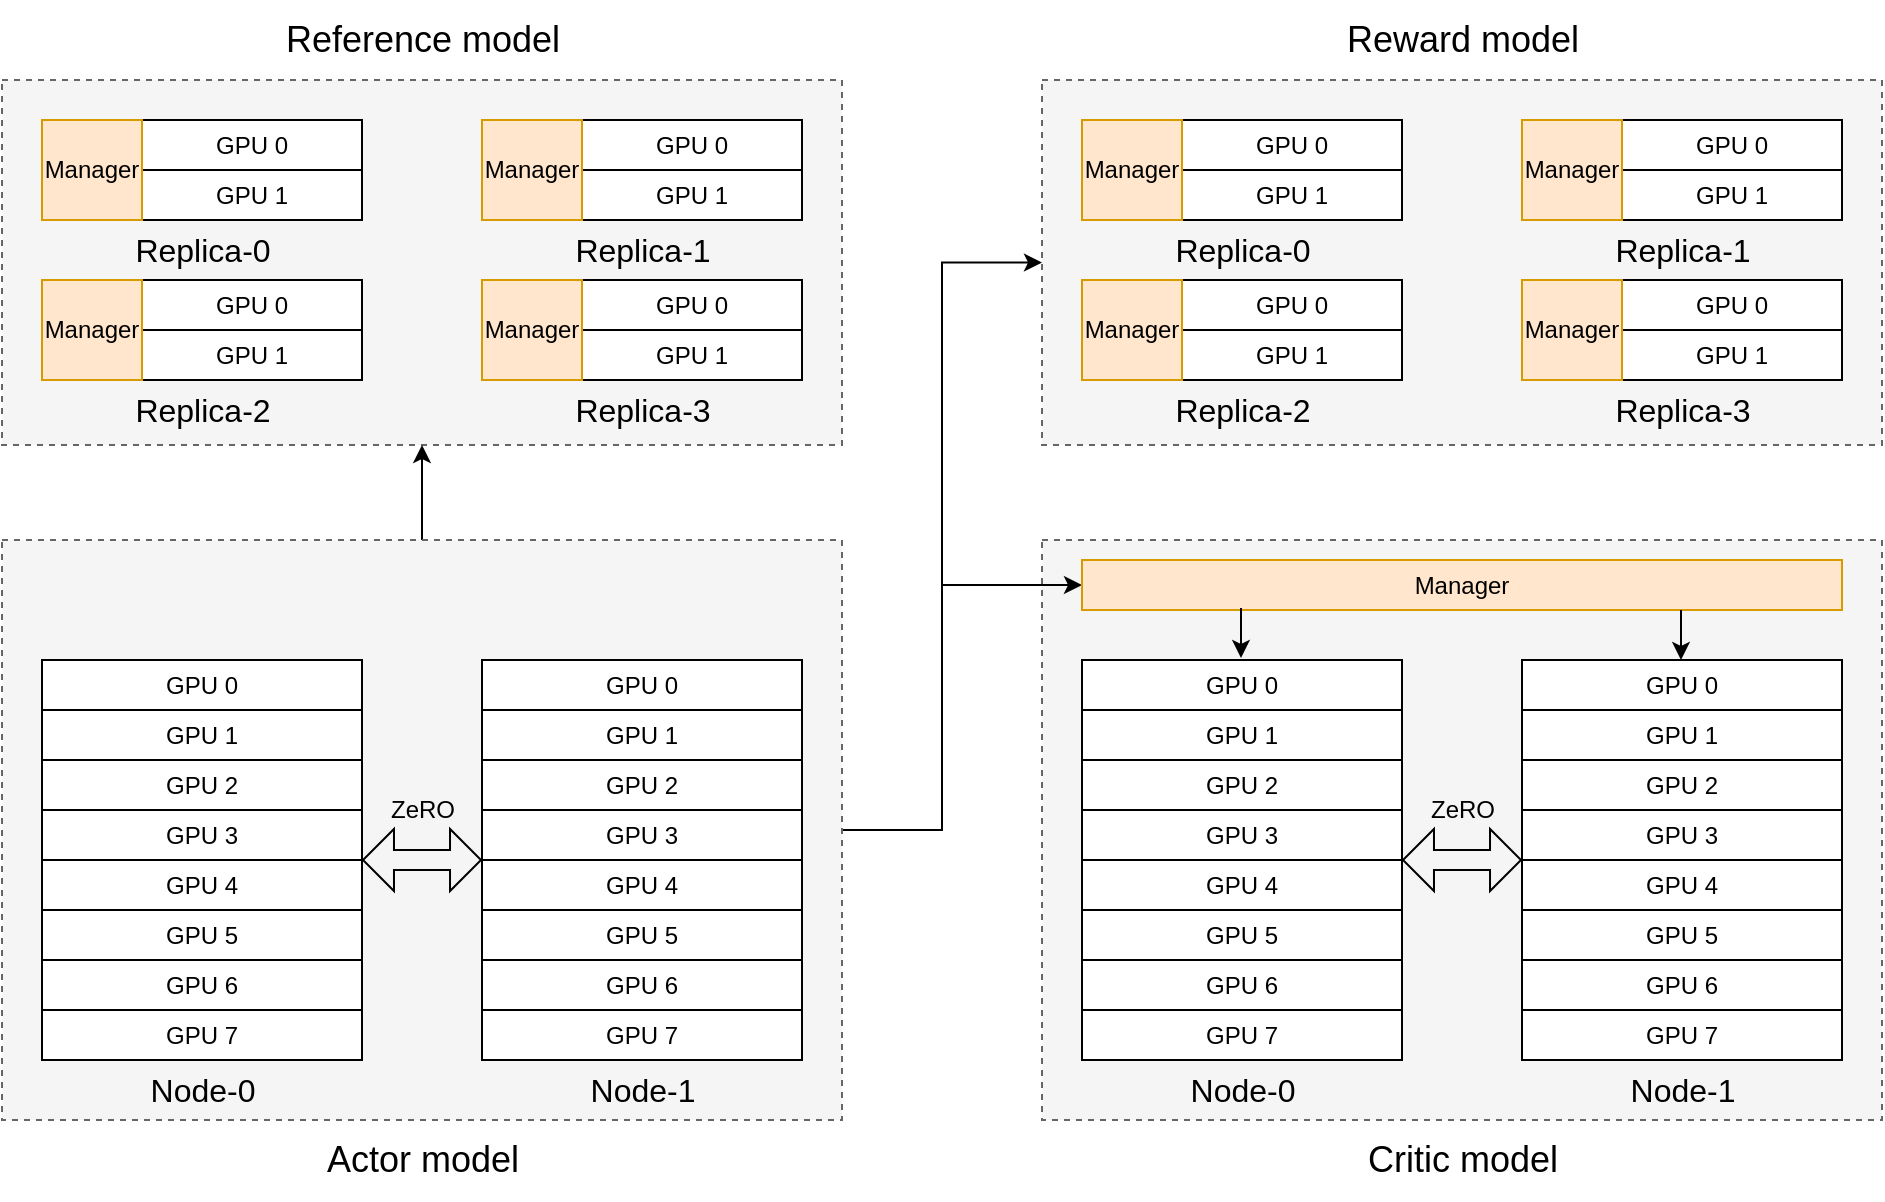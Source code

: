 <mxfile version="21.7.5" type="github">
  <diagram name="第 1 页" id="d6MRnxnYvq7cuz7WkpIe">
    <mxGraphModel dx="1026" dy="655" grid="1" gridSize="10" guides="1" tooltips="1" connect="1" arrows="1" fold="1" page="1" pageScale="1" pageWidth="827" pageHeight="1169" math="0" shadow="0">
      <root>
        <mxCell id="0" />
        <mxCell id="1" parent="0" />
        <mxCell id="ac_ZkZ3lXmVVRXRC2ynP-134" value="" style="rounded=0;whiteSpace=wrap;html=1;fillColor=#f5f5f5;dashed=1;fontColor=#333333;strokeColor=#666666;" vertex="1" parent="1">
          <mxGeometry x="80" y="350" width="420" height="182.5" as="geometry" />
        </mxCell>
        <mxCell id="ac_ZkZ3lXmVVRXRC2ynP-152" value="" style="rounded=0;whiteSpace=wrap;html=1;fillColor=#f5f5f5;dashed=1;fontColor=#333333;strokeColor=#666666;" vertex="1" parent="1">
          <mxGeometry x="600" y="350" width="420" height="182.5" as="geometry" />
        </mxCell>
        <mxCell id="ac_ZkZ3lXmVVRXRC2ynP-94" value="" style="rounded=0;whiteSpace=wrap;html=1;fillColor=#f5f5f5;dashed=1;fontColor=#333333;strokeColor=#666666;" vertex="1" parent="1">
          <mxGeometry x="600" y="580" width="420" height="290" as="geometry" />
        </mxCell>
        <mxCell id="ac_ZkZ3lXmVVRXRC2ynP-153" style="edgeStyle=orthogonalEdgeStyle;rounded=0;orthogonalLoop=1;jettySize=auto;html=1;exitX=0.5;exitY=0;exitDx=0;exitDy=0;entryX=0.5;entryY=1;entryDx=0;entryDy=0;" edge="1" parent="1" source="ac_ZkZ3lXmVVRXRC2ynP-26" target="ac_ZkZ3lXmVVRXRC2ynP-134">
          <mxGeometry relative="1" as="geometry" />
        </mxCell>
        <mxCell id="ac_ZkZ3lXmVVRXRC2ynP-154" style="edgeStyle=orthogonalEdgeStyle;rounded=0;orthogonalLoop=1;jettySize=auto;html=1;exitX=1;exitY=0.5;exitDx=0;exitDy=0;entryX=0;entryY=0.5;entryDx=0;entryDy=0;" edge="1" parent="1" source="ac_ZkZ3lXmVVRXRC2ynP-26" target="ac_ZkZ3lXmVVRXRC2ynP-152">
          <mxGeometry relative="1" as="geometry" />
        </mxCell>
        <mxCell id="ac_ZkZ3lXmVVRXRC2ynP-156" style="edgeStyle=orthogonalEdgeStyle;rounded=0;orthogonalLoop=1;jettySize=auto;html=1;exitX=1;exitY=0.5;exitDx=0;exitDy=0;entryX=0;entryY=0.5;entryDx=0;entryDy=0;" edge="1" parent="1" source="ac_ZkZ3lXmVVRXRC2ynP-26" target="ac_ZkZ3lXmVVRXRC2ynP-155">
          <mxGeometry relative="1" as="geometry">
            <Array as="points">
              <mxPoint x="550" y="725" />
              <mxPoint x="550" y="603" />
            </Array>
          </mxGeometry>
        </mxCell>
        <mxCell id="ac_ZkZ3lXmVVRXRC2ynP-26" value="" style="rounded=0;whiteSpace=wrap;html=1;fillColor=#f5f5f5;dashed=1;fontColor=#333333;strokeColor=#666666;" vertex="1" parent="1">
          <mxGeometry x="80" y="580" width="420" height="290" as="geometry" />
        </mxCell>
        <mxCell id="ac_ZkZ3lXmVVRXRC2ynP-10" value="" style="group" vertex="1" connectable="0" parent="1">
          <mxGeometry x="100" y="640" width="160" height="200" as="geometry" />
        </mxCell>
        <mxCell id="ac_ZkZ3lXmVVRXRC2ynP-1" value="GPU 0" style="rounded=0;whiteSpace=wrap;html=1;movable=1;resizable=1;rotatable=1;deletable=1;editable=1;locked=0;connectable=1;" vertex="1" parent="ac_ZkZ3lXmVVRXRC2ynP-10">
          <mxGeometry width="160" height="25" as="geometry" />
        </mxCell>
        <mxCell id="ac_ZkZ3lXmVVRXRC2ynP-2" value="GPU 1" style="rounded=0;whiteSpace=wrap;html=1;movable=1;resizable=1;rotatable=1;deletable=1;editable=1;locked=0;connectable=1;" vertex="1" parent="ac_ZkZ3lXmVVRXRC2ynP-10">
          <mxGeometry y="25" width="160" height="25" as="geometry" />
        </mxCell>
        <mxCell id="ac_ZkZ3lXmVVRXRC2ynP-3" value="GPU 2" style="rounded=0;whiteSpace=wrap;html=1;movable=1;resizable=1;rotatable=1;deletable=1;editable=1;locked=0;connectable=1;" vertex="1" parent="ac_ZkZ3lXmVVRXRC2ynP-10">
          <mxGeometry y="50" width="160" height="25" as="geometry" />
        </mxCell>
        <mxCell id="ac_ZkZ3lXmVVRXRC2ynP-4" value="GPU 3" style="rounded=0;whiteSpace=wrap;html=1;movable=1;resizable=1;rotatable=1;deletable=1;editable=1;locked=0;connectable=1;" vertex="1" parent="ac_ZkZ3lXmVVRXRC2ynP-10">
          <mxGeometry y="75" width="160" height="25" as="geometry" />
        </mxCell>
        <mxCell id="ac_ZkZ3lXmVVRXRC2ynP-5" value="GPU 4" style="rounded=0;whiteSpace=wrap;html=1;movable=1;resizable=1;rotatable=1;deletable=1;editable=1;locked=0;connectable=1;" vertex="1" parent="ac_ZkZ3lXmVVRXRC2ynP-10">
          <mxGeometry y="100" width="160" height="25" as="geometry" />
        </mxCell>
        <mxCell id="ac_ZkZ3lXmVVRXRC2ynP-6" value="GPU 5" style="rounded=0;whiteSpace=wrap;html=1;movable=1;resizable=1;rotatable=1;deletable=1;editable=1;locked=0;connectable=1;" vertex="1" parent="ac_ZkZ3lXmVVRXRC2ynP-10">
          <mxGeometry y="125" width="160" height="25" as="geometry" />
        </mxCell>
        <mxCell id="ac_ZkZ3lXmVVRXRC2ynP-7" value="GPU 6" style="rounded=0;whiteSpace=wrap;html=1;movable=1;resizable=1;rotatable=1;deletable=1;editable=1;locked=0;connectable=1;" vertex="1" parent="ac_ZkZ3lXmVVRXRC2ynP-10">
          <mxGeometry y="150" width="160" height="25" as="geometry" />
        </mxCell>
        <mxCell id="ac_ZkZ3lXmVVRXRC2ynP-8" value="GPU 7" style="rounded=0;whiteSpace=wrap;html=1;movable=1;resizable=1;rotatable=1;deletable=1;editable=1;locked=0;connectable=1;" vertex="1" parent="ac_ZkZ3lXmVVRXRC2ynP-10">
          <mxGeometry y="175" width="160" height="25" as="geometry" />
        </mxCell>
        <mxCell id="ac_ZkZ3lXmVVRXRC2ynP-11" value="" style="group" vertex="1" connectable="0" parent="1">
          <mxGeometry x="320" y="640" width="160" height="200" as="geometry" />
        </mxCell>
        <mxCell id="ac_ZkZ3lXmVVRXRC2ynP-12" value="GPU 0" style="rounded=0;whiteSpace=wrap;html=1;movable=1;resizable=1;rotatable=1;deletable=1;editable=1;locked=0;connectable=1;" vertex="1" parent="ac_ZkZ3lXmVVRXRC2ynP-11">
          <mxGeometry width="160" height="25" as="geometry" />
        </mxCell>
        <mxCell id="ac_ZkZ3lXmVVRXRC2ynP-13" value="GPU 1" style="rounded=0;whiteSpace=wrap;html=1;movable=1;resizable=1;rotatable=1;deletable=1;editable=1;locked=0;connectable=1;" vertex="1" parent="ac_ZkZ3lXmVVRXRC2ynP-11">
          <mxGeometry y="25" width="160" height="25" as="geometry" />
        </mxCell>
        <mxCell id="ac_ZkZ3lXmVVRXRC2ynP-14" value="GPU 2" style="rounded=0;whiteSpace=wrap;html=1;movable=1;resizable=1;rotatable=1;deletable=1;editable=1;locked=0;connectable=1;" vertex="1" parent="ac_ZkZ3lXmVVRXRC2ynP-11">
          <mxGeometry y="50" width="160" height="25" as="geometry" />
        </mxCell>
        <mxCell id="ac_ZkZ3lXmVVRXRC2ynP-15" value="GPU 3" style="rounded=0;whiteSpace=wrap;html=1;movable=1;resizable=1;rotatable=1;deletable=1;editable=1;locked=0;connectable=1;" vertex="1" parent="ac_ZkZ3lXmVVRXRC2ynP-11">
          <mxGeometry y="75" width="160" height="25" as="geometry" />
        </mxCell>
        <mxCell id="ac_ZkZ3lXmVVRXRC2ynP-16" value="GPU 4" style="rounded=0;whiteSpace=wrap;html=1;movable=1;resizable=1;rotatable=1;deletable=1;editable=1;locked=0;connectable=1;" vertex="1" parent="ac_ZkZ3lXmVVRXRC2ynP-11">
          <mxGeometry y="100" width="160" height="25" as="geometry" />
        </mxCell>
        <mxCell id="ac_ZkZ3lXmVVRXRC2ynP-17" value="GPU 5" style="rounded=0;whiteSpace=wrap;html=1;movable=1;resizable=1;rotatable=1;deletable=1;editable=1;locked=0;connectable=1;" vertex="1" parent="ac_ZkZ3lXmVVRXRC2ynP-11">
          <mxGeometry y="125" width="160" height="25" as="geometry" />
        </mxCell>
        <mxCell id="ac_ZkZ3lXmVVRXRC2ynP-18" value="GPU 6" style="rounded=0;whiteSpace=wrap;html=1;movable=1;resizable=1;rotatable=1;deletable=1;editable=1;locked=0;connectable=1;" vertex="1" parent="ac_ZkZ3lXmVVRXRC2ynP-11">
          <mxGeometry y="150" width="160" height="25" as="geometry" />
        </mxCell>
        <mxCell id="ac_ZkZ3lXmVVRXRC2ynP-19" value="GPU 7" style="rounded=0;whiteSpace=wrap;html=1;movable=1;resizable=1;rotatable=1;deletable=1;editable=1;locked=0;connectable=1;" vertex="1" parent="ac_ZkZ3lXmVVRXRC2ynP-11">
          <mxGeometry y="175" width="160" height="25" as="geometry" />
        </mxCell>
        <mxCell id="ac_ZkZ3lXmVVRXRC2ynP-20" value="Node-0" style="text;html=1;align=center;verticalAlign=middle;resizable=0;points=[];autosize=1;strokeColor=none;fillColor=none;fontSize=16;" vertex="1" parent="1">
          <mxGeometry x="140" y="840" width="80" height="30" as="geometry" />
        </mxCell>
        <mxCell id="ac_ZkZ3lXmVVRXRC2ynP-21" value="Node-1" style="text;html=1;align=center;verticalAlign=middle;resizable=0;points=[];autosize=1;strokeColor=none;fillColor=none;fontSize=16;" vertex="1" parent="1">
          <mxGeometry x="360" y="840" width="80" height="30" as="geometry" />
        </mxCell>
        <mxCell id="ac_ZkZ3lXmVVRXRC2ynP-23" value="" style="shape=flexArrow;endArrow=classic;startArrow=classic;html=1;rounded=0;exitX=0;exitY=0;exitDx=0;exitDy=0;width=10;endSize=4.83;startSize=4.83;" edge="1" parent="1" source="ac_ZkZ3lXmVVRXRC2ynP-16">
          <mxGeometry width="100" height="100" relative="1" as="geometry">
            <mxPoint x="350" y="780" as="sourcePoint" />
            <mxPoint x="260" y="740" as="targetPoint" />
          </mxGeometry>
        </mxCell>
        <mxCell id="ac_ZkZ3lXmVVRXRC2ynP-25" value="ZeRO" style="text;html=1;align=center;verticalAlign=middle;resizable=0;points=[];autosize=1;strokeColor=none;fillColor=none;" vertex="1" parent="1">
          <mxGeometry x="260" y="700" width="60" height="30" as="geometry" />
        </mxCell>
        <mxCell id="ac_ZkZ3lXmVVRXRC2ynP-27" value="&lt;font style=&quot;font-size: 18px;&quot;&gt;Actor model&lt;/font&gt;" style="text;html=1;align=center;verticalAlign=middle;resizable=0;points=[];autosize=1;strokeColor=none;fillColor=none;" vertex="1" parent="1">
          <mxGeometry x="230" y="870" width="120" height="40" as="geometry" />
        </mxCell>
        <mxCell id="ac_ZkZ3lXmVVRXRC2ynP-53" value="GPU 0" style="rounded=0;whiteSpace=wrap;html=1;movable=1;resizable=1;rotatable=1;deletable=1;editable=1;locked=0;connectable=1;" vertex="1" parent="1">
          <mxGeometry x="150" y="370" width="110" height="25" as="geometry" />
        </mxCell>
        <mxCell id="ac_ZkZ3lXmVVRXRC2ynP-54" value="GPU 1" style="rounded=0;whiteSpace=wrap;html=1;movable=1;resizable=1;rotatable=1;deletable=1;editable=1;locked=0;connectable=1;" vertex="1" parent="1">
          <mxGeometry x="150" y="395" width="110" height="25" as="geometry" />
        </mxCell>
        <mxCell id="ac_ZkZ3lXmVVRXRC2ynP-71" value="Replica-0" style="text;html=1;align=center;verticalAlign=middle;resizable=0;points=[];autosize=1;strokeColor=none;fillColor=none;fontSize=16;" vertex="1" parent="1">
          <mxGeometry x="135" y="420" width="90" height="30" as="geometry" />
        </mxCell>
        <mxCell id="ac_ZkZ3lXmVVRXRC2ynP-75" value="&lt;font style=&quot;font-size: 18px;&quot;&gt;Reference model&lt;/font&gt;" style="text;html=1;align=center;verticalAlign=middle;resizable=0;points=[];autosize=1;strokeColor=none;fillColor=none;" vertex="1" parent="1">
          <mxGeometry x="210" y="310" width="160" height="40" as="geometry" />
        </mxCell>
        <mxCell id="ac_ZkZ3lXmVVRXRC2ynP-95" value="" style="group" vertex="1" connectable="0" parent="1">
          <mxGeometry x="620" y="640" width="160" height="200" as="geometry" />
        </mxCell>
        <mxCell id="ac_ZkZ3lXmVVRXRC2ynP-96" value="GPU 0" style="rounded=0;whiteSpace=wrap;html=1;movable=1;resizable=1;rotatable=1;deletable=1;editable=1;locked=0;connectable=1;" vertex="1" parent="ac_ZkZ3lXmVVRXRC2ynP-95">
          <mxGeometry width="160" height="25" as="geometry" />
        </mxCell>
        <mxCell id="ac_ZkZ3lXmVVRXRC2ynP-97" value="GPU 1" style="rounded=0;whiteSpace=wrap;html=1;movable=1;resizable=1;rotatable=1;deletable=1;editable=1;locked=0;connectable=1;" vertex="1" parent="ac_ZkZ3lXmVVRXRC2ynP-95">
          <mxGeometry y="25" width="160" height="25" as="geometry" />
        </mxCell>
        <mxCell id="ac_ZkZ3lXmVVRXRC2ynP-98" value="GPU 2" style="rounded=0;whiteSpace=wrap;html=1;movable=1;resizable=1;rotatable=1;deletable=1;editable=1;locked=0;connectable=1;" vertex="1" parent="ac_ZkZ3lXmVVRXRC2ynP-95">
          <mxGeometry y="50" width="160" height="25" as="geometry" />
        </mxCell>
        <mxCell id="ac_ZkZ3lXmVVRXRC2ynP-99" value="GPU 3" style="rounded=0;whiteSpace=wrap;html=1;movable=1;resizable=1;rotatable=1;deletable=1;editable=1;locked=0;connectable=1;" vertex="1" parent="ac_ZkZ3lXmVVRXRC2ynP-95">
          <mxGeometry y="75" width="160" height="25" as="geometry" />
        </mxCell>
        <mxCell id="ac_ZkZ3lXmVVRXRC2ynP-100" value="GPU 4" style="rounded=0;whiteSpace=wrap;html=1;movable=1;resizable=1;rotatable=1;deletable=1;editable=1;locked=0;connectable=1;" vertex="1" parent="ac_ZkZ3lXmVVRXRC2ynP-95">
          <mxGeometry y="100" width="160" height="25" as="geometry" />
        </mxCell>
        <mxCell id="ac_ZkZ3lXmVVRXRC2ynP-101" value="GPU 5" style="rounded=0;whiteSpace=wrap;html=1;movable=1;resizable=1;rotatable=1;deletable=1;editable=1;locked=0;connectable=1;" vertex="1" parent="ac_ZkZ3lXmVVRXRC2ynP-95">
          <mxGeometry y="125" width="160" height="25" as="geometry" />
        </mxCell>
        <mxCell id="ac_ZkZ3lXmVVRXRC2ynP-102" value="GPU 6" style="rounded=0;whiteSpace=wrap;html=1;movable=1;resizable=1;rotatable=1;deletable=1;editable=1;locked=0;connectable=1;" vertex="1" parent="ac_ZkZ3lXmVVRXRC2ynP-95">
          <mxGeometry y="150" width="160" height="25" as="geometry" />
        </mxCell>
        <mxCell id="ac_ZkZ3lXmVVRXRC2ynP-103" value="GPU 7" style="rounded=0;whiteSpace=wrap;html=1;movable=1;resizable=1;rotatable=1;deletable=1;editable=1;locked=0;connectable=1;" vertex="1" parent="ac_ZkZ3lXmVVRXRC2ynP-95">
          <mxGeometry y="175" width="160" height="25" as="geometry" />
        </mxCell>
        <mxCell id="ac_ZkZ3lXmVVRXRC2ynP-104" value="" style="group" vertex="1" connectable="0" parent="1">
          <mxGeometry x="840" y="640" width="160" height="200" as="geometry" />
        </mxCell>
        <mxCell id="ac_ZkZ3lXmVVRXRC2ynP-105" value="GPU 0" style="rounded=0;whiteSpace=wrap;html=1;movable=1;resizable=1;rotatable=1;deletable=1;editable=1;locked=0;connectable=1;" vertex="1" parent="ac_ZkZ3lXmVVRXRC2ynP-104">
          <mxGeometry width="160" height="25" as="geometry" />
        </mxCell>
        <mxCell id="ac_ZkZ3lXmVVRXRC2ynP-106" value="GPU 1" style="rounded=0;whiteSpace=wrap;html=1;movable=1;resizable=1;rotatable=1;deletable=1;editable=1;locked=0;connectable=1;" vertex="1" parent="ac_ZkZ3lXmVVRXRC2ynP-104">
          <mxGeometry y="25" width="160" height="25" as="geometry" />
        </mxCell>
        <mxCell id="ac_ZkZ3lXmVVRXRC2ynP-107" value="GPU 2" style="rounded=0;whiteSpace=wrap;html=1;movable=1;resizable=1;rotatable=1;deletable=1;editable=1;locked=0;connectable=1;" vertex="1" parent="ac_ZkZ3lXmVVRXRC2ynP-104">
          <mxGeometry y="50" width="160" height="25" as="geometry" />
        </mxCell>
        <mxCell id="ac_ZkZ3lXmVVRXRC2ynP-108" value="GPU 3" style="rounded=0;whiteSpace=wrap;html=1;movable=1;resizable=1;rotatable=1;deletable=1;editable=1;locked=0;connectable=1;" vertex="1" parent="ac_ZkZ3lXmVVRXRC2ynP-104">
          <mxGeometry y="75" width="160" height="25" as="geometry" />
        </mxCell>
        <mxCell id="ac_ZkZ3lXmVVRXRC2ynP-109" value="GPU 4" style="rounded=0;whiteSpace=wrap;html=1;movable=1;resizable=1;rotatable=1;deletable=1;editable=1;locked=0;connectable=1;" vertex="1" parent="ac_ZkZ3lXmVVRXRC2ynP-104">
          <mxGeometry y="100" width="160" height="25" as="geometry" />
        </mxCell>
        <mxCell id="ac_ZkZ3lXmVVRXRC2ynP-110" value="GPU 5" style="rounded=0;whiteSpace=wrap;html=1;movable=1;resizable=1;rotatable=1;deletable=1;editable=1;locked=0;connectable=1;" vertex="1" parent="ac_ZkZ3lXmVVRXRC2ynP-104">
          <mxGeometry y="125" width="160" height="25" as="geometry" />
        </mxCell>
        <mxCell id="ac_ZkZ3lXmVVRXRC2ynP-111" value="GPU 6" style="rounded=0;whiteSpace=wrap;html=1;movable=1;resizable=1;rotatable=1;deletable=1;editable=1;locked=0;connectable=1;" vertex="1" parent="ac_ZkZ3lXmVVRXRC2ynP-104">
          <mxGeometry y="150" width="160" height="25" as="geometry" />
        </mxCell>
        <mxCell id="ac_ZkZ3lXmVVRXRC2ynP-112" value="GPU 7" style="rounded=0;whiteSpace=wrap;html=1;movable=1;resizable=1;rotatable=1;deletable=1;editable=1;locked=0;connectable=1;" vertex="1" parent="ac_ZkZ3lXmVVRXRC2ynP-104">
          <mxGeometry y="175" width="160" height="25" as="geometry" />
        </mxCell>
        <mxCell id="ac_ZkZ3lXmVVRXRC2ynP-113" value="Node-0" style="text;html=1;align=center;verticalAlign=middle;resizable=0;points=[];autosize=1;strokeColor=none;fillColor=none;fontSize=16;" vertex="1" parent="1">
          <mxGeometry x="660" y="840" width="80" height="30" as="geometry" />
        </mxCell>
        <mxCell id="ac_ZkZ3lXmVVRXRC2ynP-114" value="Node-1" style="text;html=1;align=center;verticalAlign=middle;resizable=0;points=[];autosize=1;strokeColor=none;fillColor=none;fontSize=16;" vertex="1" parent="1">
          <mxGeometry x="880" y="840" width="80" height="30" as="geometry" />
        </mxCell>
        <mxCell id="ac_ZkZ3lXmVVRXRC2ynP-115" value="" style="shape=flexArrow;endArrow=classic;startArrow=classic;html=1;rounded=0;exitX=0;exitY=0;exitDx=0;exitDy=0;width=10;endSize=4.83;startSize=4.83;" edge="1" parent="1" source="ac_ZkZ3lXmVVRXRC2ynP-109">
          <mxGeometry width="100" height="100" relative="1" as="geometry">
            <mxPoint x="870" y="780" as="sourcePoint" />
            <mxPoint x="780" y="740" as="targetPoint" />
          </mxGeometry>
        </mxCell>
        <mxCell id="ac_ZkZ3lXmVVRXRC2ynP-116" value="ZeRO" style="text;html=1;align=center;verticalAlign=middle;resizable=0;points=[];autosize=1;strokeColor=none;fillColor=none;" vertex="1" parent="1">
          <mxGeometry x="780" y="700" width="60" height="30" as="geometry" />
        </mxCell>
        <mxCell id="ac_ZkZ3lXmVVRXRC2ynP-117" value="&lt;font style=&quot;font-size: 18px;&quot;&gt;Critic model&lt;/font&gt;" style="text;html=1;align=center;verticalAlign=middle;resizable=0;points=[];autosize=1;strokeColor=none;fillColor=none;" vertex="1" parent="1">
          <mxGeometry x="750" y="870" width="120" height="40" as="geometry" />
        </mxCell>
        <mxCell id="ac_ZkZ3lXmVVRXRC2ynP-121" value="Manager" style="rounded=0;whiteSpace=wrap;html=1;fillColor=#ffe6cc;strokeColor=#d79b00;" vertex="1" parent="1">
          <mxGeometry x="100" y="370" width="50" height="50" as="geometry" />
        </mxCell>
        <mxCell id="ac_ZkZ3lXmVVRXRC2ynP-122" value="GPU 0" style="rounded=0;whiteSpace=wrap;html=1;movable=1;resizable=1;rotatable=1;deletable=1;editable=1;locked=0;connectable=1;" vertex="1" parent="1">
          <mxGeometry x="370" y="370" width="110" height="25" as="geometry" />
        </mxCell>
        <mxCell id="ac_ZkZ3lXmVVRXRC2ynP-123" value="GPU 1" style="rounded=0;whiteSpace=wrap;html=1;movable=1;resizable=1;rotatable=1;deletable=1;editable=1;locked=0;connectable=1;" vertex="1" parent="1">
          <mxGeometry x="370" y="395" width="110" height="25" as="geometry" />
        </mxCell>
        <mxCell id="ac_ZkZ3lXmVVRXRC2ynP-124" value="Replica-1" style="text;html=1;align=center;verticalAlign=middle;resizable=0;points=[];autosize=1;strokeColor=none;fillColor=none;fontSize=16;" vertex="1" parent="1">
          <mxGeometry x="355" y="420" width="90" height="30" as="geometry" />
        </mxCell>
        <mxCell id="ac_ZkZ3lXmVVRXRC2ynP-125" value="Manager" style="rounded=0;whiteSpace=wrap;html=1;fillColor=#ffe6cc;strokeColor=#d79b00;" vertex="1" parent="1">
          <mxGeometry x="320" y="370" width="50" height="50" as="geometry" />
        </mxCell>
        <mxCell id="ac_ZkZ3lXmVVRXRC2ynP-126" value="GPU 0" style="rounded=0;whiteSpace=wrap;html=1;movable=1;resizable=1;rotatable=1;deletable=1;editable=1;locked=0;connectable=1;" vertex="1" parent="1">
          <mxGeometry x="150" y="450" width="110" height="25" as="geometry" />
        </mxCell>
        <mxCell id="ac_ZkZ3lXmVVRXRC2ynP-127" value="GPU 1" style="rounded=0;whiteSpace=wrap;html=1;movable=1;resizable=1;rotatable=1;deletable=1;editable=1;locked=0;connectable=1;" vertex="1" parent="1">
          <mxGeometry x="150" y="475" width="110" height="25" as="geometry" />
        </mxCell>
        <mxCell id="ac_ZkZ3lXmVVRXRC2ynP-128" value="Replica-2" style="text;html=1;align=center;verticalAlign=middle;resizable=0;points=[];autosize=1;strokeColor=none;fillColor=none;fontSize=16;" vertex="1" parent="1">
          <mxGeometry x="135" y="500" width="90" height="30" as="geometry" />
        </mxCell>
        <mxCell id="ac_ZkZ3lXmVVRXRC2ynP-129" value="Manager" style="rounded=0;whiteSpace=wrap;html=1;fillColor=#ffe6cc;strokeColor=#d79b00;" vertex="1" parent="1">
          <mxGeometry x="100" y="450" width="50" height="50" as="geometry" />
        </mxCell>
        <mxCell id="ac_ZkZ3lXmVVRXRC2ynP-130" value="GPU 0" style="rounded=0;whiteSpace=wrap;html=1;movable=1;resizable=1;rotatable=1;deletable=1;editable=1;locked=0;connectable=1;" vertex="1" parent="1">
          <mxGeometry x="370" y="450" width="110" height="25" as="geometry" />
        </mxCell>
        <mxCell id="ac_ZkZ3lXmVVRXRC2ynP-131" value="GPU 1" style="rounded=0;whiteSpace=wrap;html=1;movable=1;resizable=1;rotatable=1;deletable=1;editable=1;locked=0;connectable=1;" vertex="1" parent="1">
          <mxGeometry x="370" y="475" width="110" height="25" as="geometry" />
        </mxCell>
        <mxCell id="ac_ZkZ3lXmVVRXRC2ynP-132" value="Replica-3" style="text;html=1;align=center;verticalAlign=middle;resizable=0;points=[];autosize=1;strokeColor=none;fillColor=none;fontSize=16;" vertex="1" parent="1">
          <mxGeometry x="355" y="500" width="90" height="30" as="geometry" />
        </mxCell>
        <mxCell id="ac_ZkZ3lXmVVRXRC2ynP-133" value="Manager" style="rounded=0;whiteSpace=wrap;html=1;fillColor=#ffe6cc;strokeColor=#d79b00;" vertex="1" parent="1">
          <mxGeometry x="320" y="450" width="50" height="50" as="geometry" />
        </mxCell>
        <mxCell id="ac_ZkZ3lXmVVRXRC2ynP-135" value="GPU 0" style="rounded=0;whiteSpace=wrap;html=1;movable=1;resizable=1;rotatable=1;deletable=1;editable=1;locked=0;connectable=1;" vertex="1" parent="1">
          <mxGeometry x="670" y="370" width="110" height="25" as="geometry" />
        </mxCell>
        <mxCell id="ac_ZkZ3lXmVVRXRC2ynP-136" value="GPU 1" style="rounded=0;whiteSpace=wrap;html=1;movable=1;resizable=1;rotatable=1;deletable=1;editable=1;locked=0;connectable=1;" vertex="1" parent="1">
          <mxGeometry x="670" y="395" width="110" height="25" as="geometry" />
        </mxCell>
        <mxCell id="ac_ZkZ3lXmVVRXRC2ynP-137" value="Replica-0" style="text;html=1;align=center;verticalAlign=middle;resizable=0;points=[];autosize=1;strokeColor=none;fillColor=none;fontSize=16;" vertex="1" parent="1">
          <mxGeometry x="655" y="420" width="90" height="30" as="geometry" />
        </mxCell>
        <mxCell id="ac_ZkZ3lXmVVRXRC2ynP-138" value="&lt;font style=&quot;font-size: 18px;&quot;&gt;Reward model&lt;/font&gt;" style="text;html=1;align=center;verticalAlign=middle;resizable=0;points=[];autosize=1;strokeColor=none;fillColor=none;" vertex="1" parent="1">
          <mxGeometry x="740" y="310" width="140" height="40" as="geometry" />
        </mxCell>
        <mxCell id="ac_ZkZ3lXmVVRXRC2ynP-139" value="Manager" style="rounded=0;whiteSpace=wrap;html=1;fillColor=#ffe6cc;strokeColor=#d79b00;" vertex="1" parent="1">
          <mxGeometry x="620" y="370" width="50" height="50" as="geometry" />
        </mxCell>
        <mxCell id="ac_ZkZ3lXmVVRXRC2ynP-140" value="GPU 0" style="rounded=0;whiteSpace=wrap;html=1;movable=1;resizable=1;rotatable=1;deletable=1;editable=1;locked=0;connectable=1;" vertex="1" parent="1">
          <mxGeometry x="890" y="370" width="110" height="25" as="geometry" />
        </mxCell>
        <mxCell id="ac_ZkZ3lXmVVRXRC2ynP-141" value="GPU 1" style="rounded=0;whiteSpace=wrap;html=1;movable=1;resizable=1;rotatable=1;deletable=1;editable=1;locked=0;connectable=1;" vertex="1" parent="1">
          <mxGeometry x="890" y="395" width="110" height="25" as="geometry" />
        </mxCell>
        <mxCell id="ac_ZkZ3lXmVVRXRC2ynP-142" value="Replica-1" style="text;html=1;align=center;verticalAlign=middle;resizable=0;points=[];autosize=1;strokeColor=none;fillColor=none;fontSize=16;" vertex="1" parent="1">
          <mxGeometry x="875" y="420" width="90" height="30" as="geometry" />
        </mxCell>
        <mxCell id="ac_ZkZ3lXmVVRXRC2ynP-143" value="Manager" style="rounded=0;whiteSpace=wrap;html=1;fillColor=#ffe6cc;strokeColor=#d79b00;" vertex="1" parent="1">
          <mxGeometry x="840" y="370" width="50" height="50" as="geometry" />
        </mxCell>
        <mxCell id="ac_ZkZ3lXmVVRXRC2ynP-144" value="GPU 0" style="rounded=0;whiteSpace=wrap;html=1;movable=1;resizable=1;rotatable=1;deletable=1;editable=1;locked=0;connectable=1;" vertex="1" parent="1">
          <mxGeometry x="670" y="450" width="110" height="25" as="geometry" />
        </mxCell>
        <mxCell id="ac_ZkZ3lXmVVRXRC2ynP-145" value="GPU 1" style="rounded=0;whiteSpace=wrap;html=1;movable=1;resizable=1;rotatable=1;deletable=1;editable=1;locked=0;connectable=1;" vertex="1" parent="1">
          <mxGeometry x="670" y="475" width="110" height="25" as="geometry" />
        </mxCell>
        <mxCell id="ac_ZkZ3lXmVVRXRC2ynP-146" value="Replica-2" style="text;html=1;align=center;verticalAlign=middle;resizable=0;points=[];autosize=1;strokeColor=none;fillColor=none;fontSize=16;" vertex="1" parent="1">
          <mxGeometry x="655" y="500" width="90" height="30" as="geometry" />
        </mxCell>
        <mxCell id="ac_ZkZ3lXmVVRXRC2ynP-147" value="Manager" style="rounded=0;whiteSpace=wrap;html=1;fillColor=#ffe6cc;strokeColor=#d79b00;" vertex="1" parent="1">
          <mxGeometry x="620" y="450" width="50" height="50" as="geometry" />
        </mxCell>
        <mxCell id="ac_ZkZ3lXmVVRXRC2ynP-148" value="GPU 0" style="rounded=0;whiteSpace=wrap;html=1;movable=1;resizable=1;rotatable=1;deletable=1;editable=1;locked=0;connectable=1;" vertex="1" parent="1">
          <mxGeometry x="890" y="450" width="110" height="25" as="geometry" />
        </mxCell>
        <mxCell id="ac_ZkZ3lXmVVRXRC2ynP-149" value="GPU 1" style="rounded=0;whiteSpace=wrap;html=1;movable=1;resizable=1;rotatable=1;deletable=1;editable=1;locked=0;connectable=1;" vertex="1" parent="1">
          <mxGeometry x="890" y="475" width="110" height="25" as="geometry" />
        </mxCell>
        <mxCell id="ac_ZkZ3lXmVVRXRC2ynP-150" value="Replica-3" style="text;html=1;align=center;verticalAlign=middle;resizable=0;points=[];autosize=1;strokeColor=none;fillColor=none;fontSize=16;" vertex="1" parent="1">
          <mxGeometry x="875" y="500" width="90" height="30" as="geometry" />
        </mxCell>
        <mxCell id="ac_ZkZ3lXmVVRXRC2ynP-151" value="Manager" style="rounded=0;whiteSpace=wrap;html=1;fillColor=#ffe6cc;strokeColor=#d79b00;" vertex="1" parent="1">
          <mxGeometry x="840" y="450" width="50" height="50" as="geometry" />
        </mxCell>
        <mxCell id="ac_ZkZ3lXmVVRXRC2ynP-155" value="Manager" style="rounded=0;whiteSpace=wrap;html=1;fillColor=#ffe6cc;strokeColor=#d79b00;" vertex="1" parent="1">
          <mxGeometry x="620" y="590" width="380" height="25" as="geometry" />
        </mxCell>
        <mxCell id="ac_ZkZ3lXmVVRXRC2ynP-163" value="" style="endArrow=classic;html=1;rounded=0;" edge="1" parent="1">
          <mxGeometry width="50" height="50" relative="1" as="geometry">
            <mxPoint x="919.5" y="615" as="sourcePoint" />
            <mxPoint x="919.5" y="640" as="targetPoint" />
          </mxGeometry>
        </mxCell>
        <mxCell id="ac_ZkZ3lXmVVRXRC2ynP-168" value="" style="endArrow=classic;html=1;rounded=0;" edge="1" parent="1">
          <mxGeometry width="50" height="50" relative="1" as="geometry">
            <mxPoint x="699.5" y="614" as="sourcePoint" />
            <mxPoint x="699.5" y="639" as="targetPoint" />
          </mxGeometry>
        </mxCell>
      </root>
    </mxGraphModel>
  </diagram>
</mxfile>
